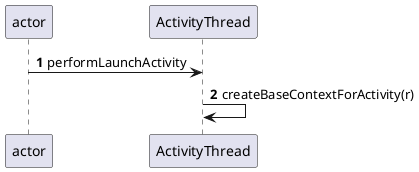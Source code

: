 @startuml
'https://plantuml.com/sequence-diagram

autonumber

actor -> ActivityThread: performLaunchActivity
ActivityThread -> ActivityThread: createBaseContextForActivity(r)

@enduml